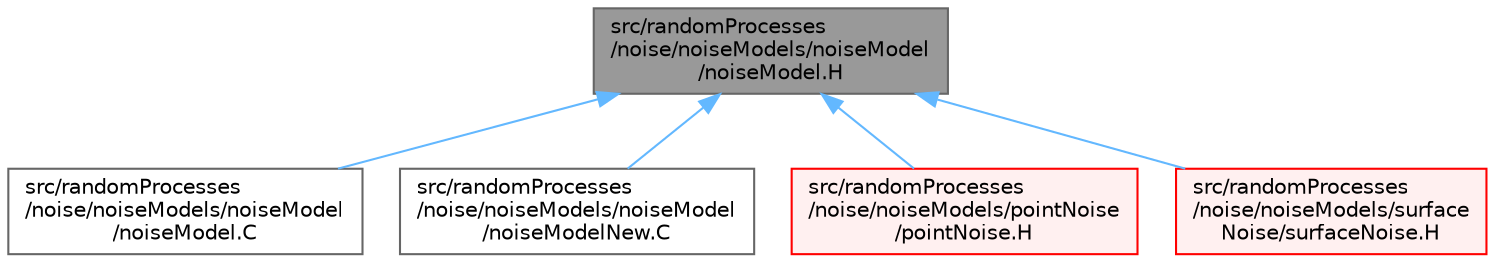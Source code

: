 digraph "src/randomProcesses/noise/noiseModels/noiseModel/noiseModel.H"
{
 // LATEX_PDF_SIZE
  bgcolor="transparent";
  edge [fontname=Helvetica,fontsize=10,labelfontname=Helvetica,labelfontsize=10];
  node [fontname=Helvetica,fontsize=10,shape=box,height=0.2,width=0.4];
  Node1 [id="Node000001",label="src/randomProcesses\l/noise/noiseModels/noiseModel\l/noiseModel.H",height=0.2,width=0.4,color="gray40", fillcolor="grey60", style="filled", fontcolor="black",tooltip=" "];
  Node1 -> Node2 [id="edge1_Node000001_Node000002",dir="back",color="steelblue1",style="solid",tooltip=" "];
  Node2 [id="Node000002",label="src/randomProcesses\l/noise/noiseModels/noiseModel\l/noiseModel.C",height=0.2,width=0.4,color="grey40", fillcolor="white", style="filled",URL="$noiseModel_8C.html",tooltip=" "];
  Node1 -> Node3 [id="edge2_Node000001_Node000003",dir="back",color="steelblue1",style="solid",tooltip=" "];
  Node3 [id="Node000003",label="src/randomProcesses\l/noise/noiseModels/noiseModel\l/noiseModelNew.C",height=0.2,width=0.4,color="grey40", fillcolor="white", style="filled",URL="$noiseModelNew_8C.html",tooltip=" "];
  Node1 -> Node4 [id="edge3_Node000001_Node000004",dir="back",color="steelblue1",style="solid",tooltip=" "];
  Node4 [id="Node000004",label="src/randomProcesses\l/noise/noiseModels/pointNoise\l/pointNoise.H",height=0.2,width=0.4,color="red", fillcolor="#FFF0F0", style="filled",URL="$pointNoise_8H.html",tooltip=" "];
  Node1 -> Node6 [id="edge4_Node000001_Node000006",dir="back",color="steelblue1",style="solid",tooltip=" "];
  Node6 [id="Node000006",label="src/randomProcesses\l/noise/noiseModels/surface\lNoise/surfaceNoise.H",height=0.2,width=0.4,color="red", fillcolor="#FFF0F0", style="filled",URL="$surfaceNoise_8H.html",tooltip=" "];
}
